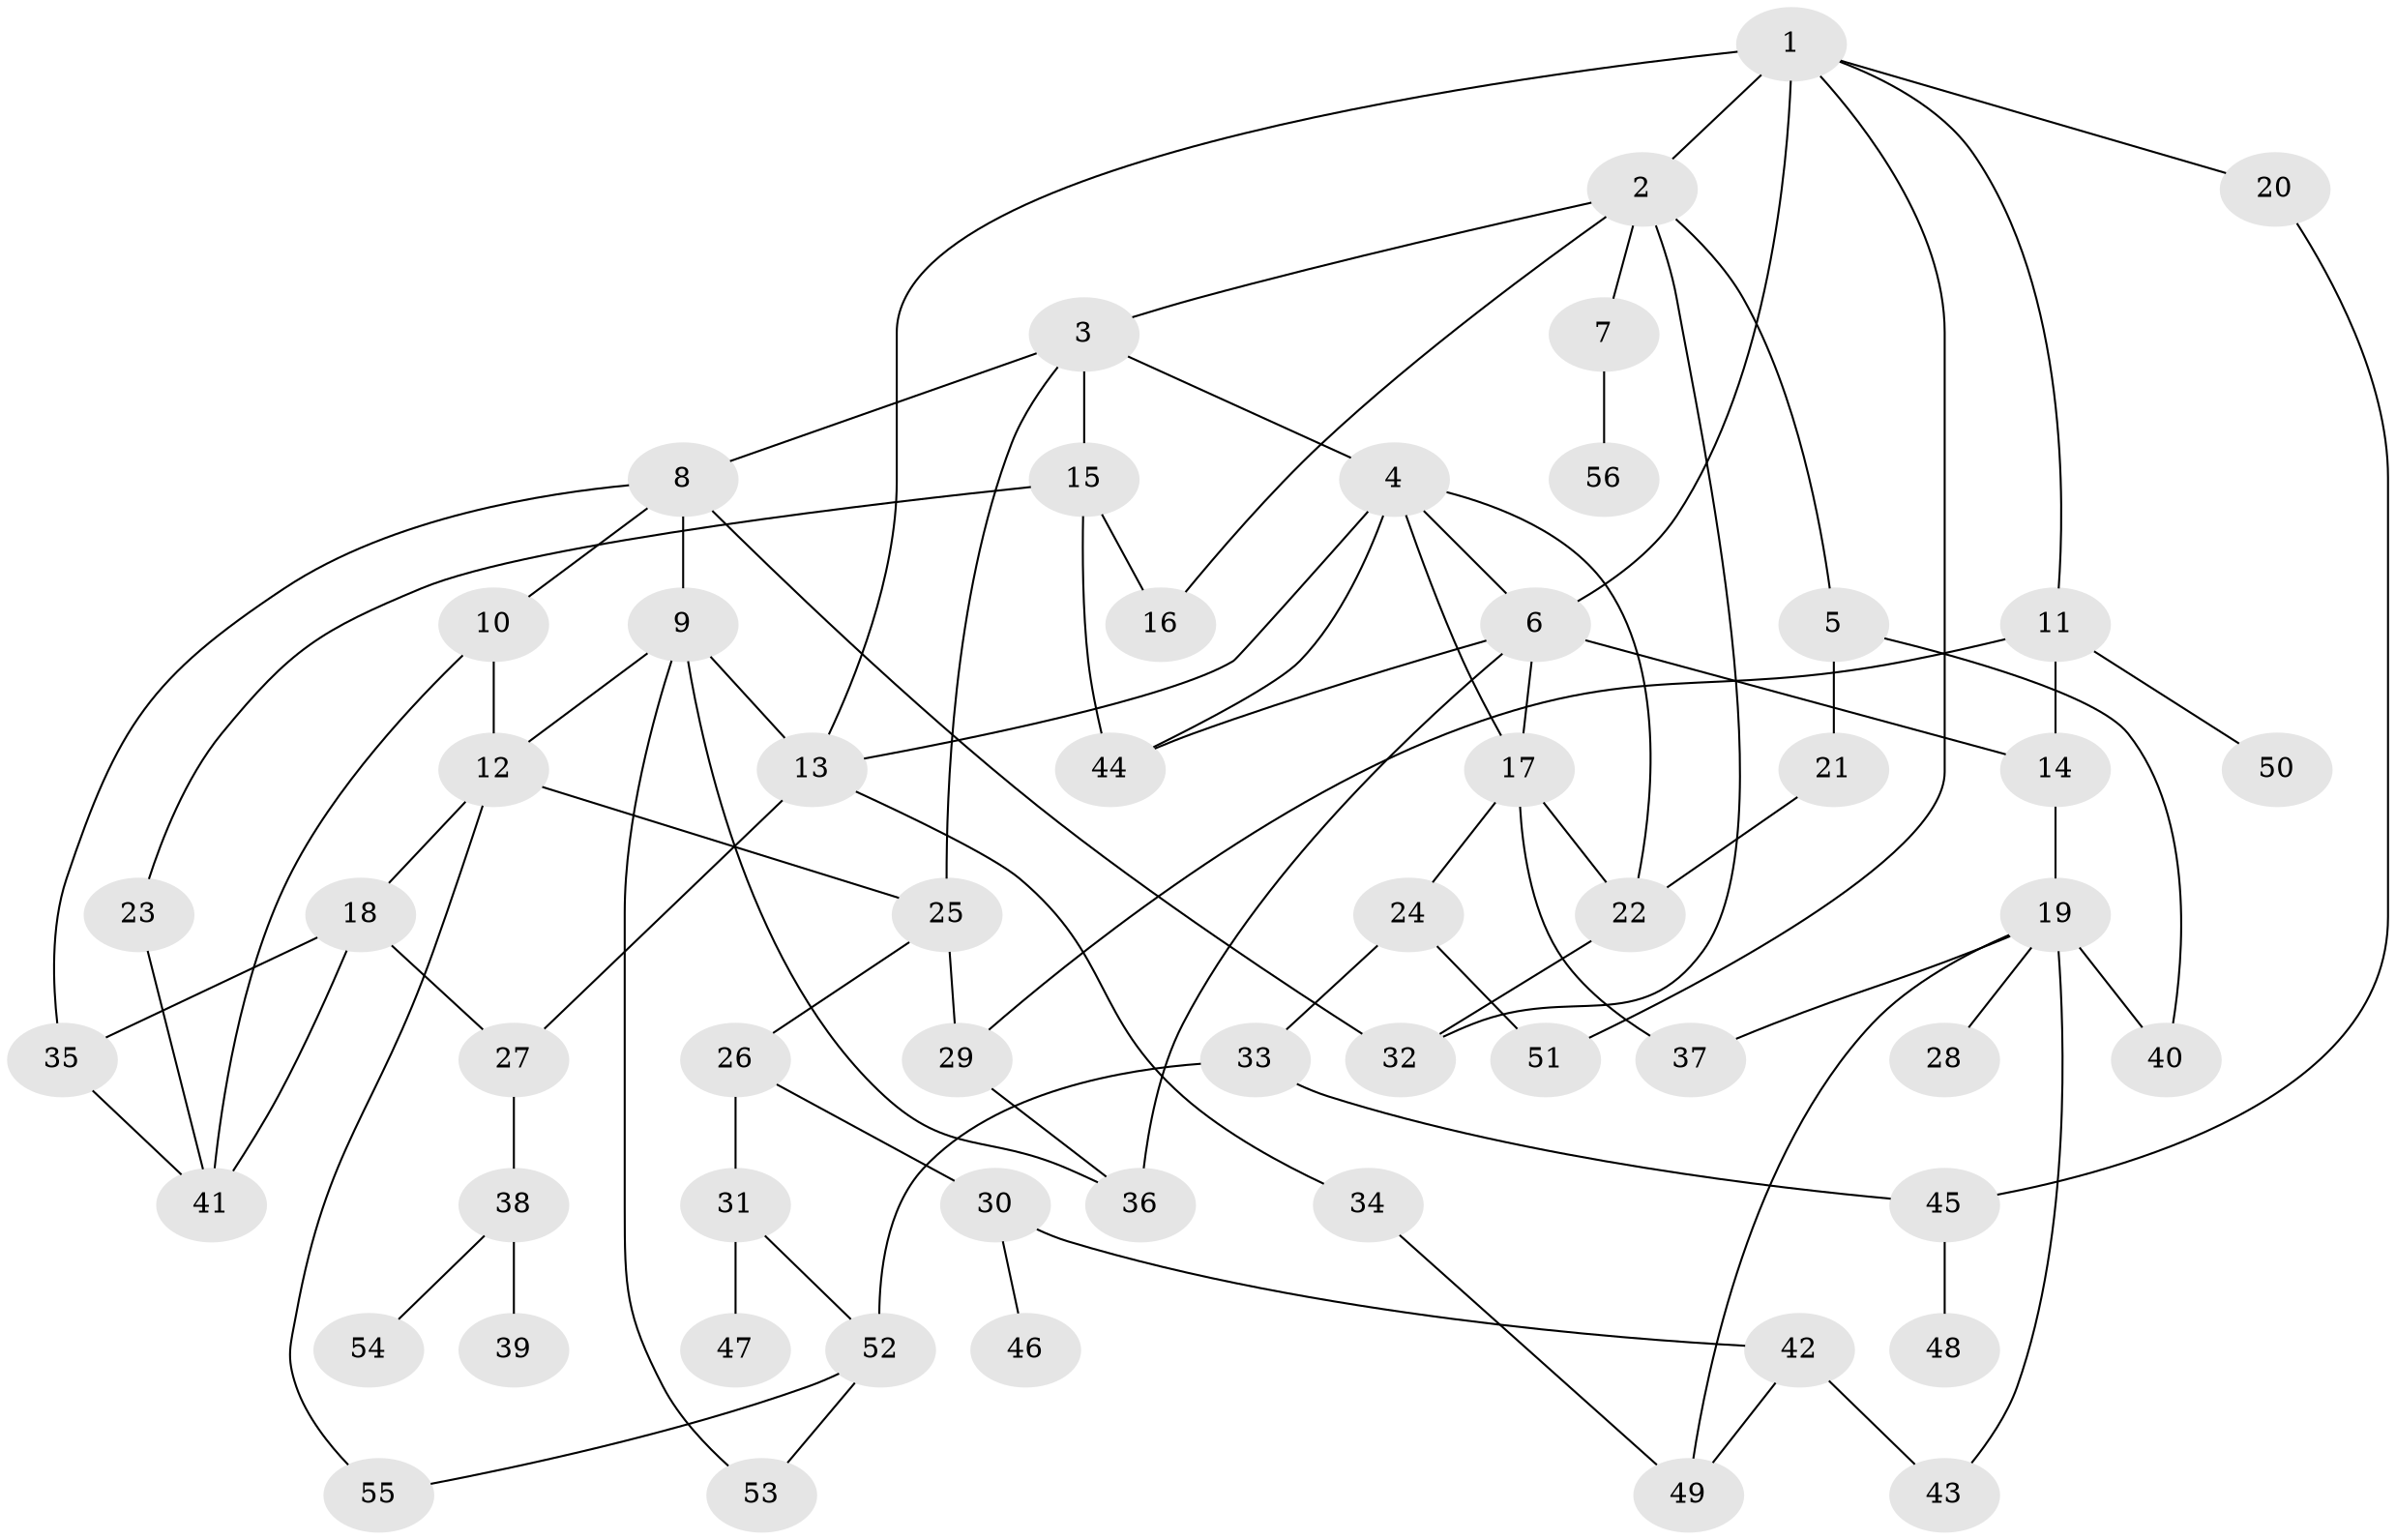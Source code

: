 // original degree distribution, {7: 0.012658227848101266, 6: 0.05063291139240506, 5: 0.05063291139240506, 3: 0.27848101265822783, 2: 0.31645569620253167, 4: 0.1518987341772152, 1: 0.13924050632911392}
// Generated by graph-tools (version 1.1) at 2025/49/03/04/25 22:49:01]
// undirected, 56 vertices, 87 edges
graph export_dot {
  node [color=gray90,style=filled];
  1;
  2;
  3;
  4;
  5;
  6;
  7;
  8;
  9;
  10;
  11;
  12;
  13;
  14;
  15;
  16;
  17;
  18;
  19;
  20;
  21;
  22;
  23;
  24;
  25;
  26;
  27;
  28;
  29;
  30;
  31;
  32;
  33;
  34;
  35;
  36;
  37;
  38;
  39;
  40;
  41;
  42;
  43;
  44;
  45;
  46;
  47;
  48;
  49;
  50;
  51;
  52;
  53;
  54;
  55;
  56;
  1 -- 2 [weight=1.0];
  1 -- 6 [weight=2.0];
  1 -- 11 [weight=1.0];
  1 -- 13 [weight=1.0];
  1 -- 20 [weight=1.0];
  1 -- 51 [weight=1.0];
  2 -- 3 [weight=1.0];
  2 -- 5 [weight=1.0];
  2 -- 7 [weight=1.0];
  2 -- 16 [weight=1.0];
  2 -- 32 [weight=1.0];
  3 -- 4 [weight=1.0];
  3 -- 8 [weight=1.0];
  3 -- 15 [weight=1.0];
  3 -- 25 [weight=1.0];
  4 -- 6 [weight=1.0];
  4 -- 13 [weight=1.0];
  4 -- 17 [weight=1.0];
  4 -- 22 [weight=1.0];
  4 -- 44 [weight=1.0];
  5 -- 21 [weight=1.0];
  5 -- 40 [weight=1.0];
  6 -- 14 [weight=2.0];
  6 -- 17 [weight=1.0];
  6 -- 36 [weight=1.0];
  6 -- 44 [weight=1.0];
  7 -- 56 [weight=1.0];
  8 -- 9 [weight=1.0];
  8 -- 10 [weight=1.0];
  8 -- 32 [weight=1.0];
  8 -- 35 [weight=1.0];
  9 -- 12 [weight=1.0];
  9 -- 13 [weight=1.0];
  9 -- 36 [weight=1.0];
  9 -- 53 [weight=1.0];
  10 -- 12 [weight=1.0];
  10 -- 41 [weight=1.0];
  11 -- 14 [weight=1.0];
  11 -- 29 [weight=1.0];
  11 -- 50 [weight=1.0];
  12 -- 18 [weight=1.0];
  12 -- 25 [weight=1.0];
  12 -- 55 [weight=1.0];
  13 -- 27 [weight=1.0];
  13 -- 34 [weight=1.0];
  14 -- 19 [weight=1.0];
  15 -- 16 [weight=1.0];
  15 -- 23 [weight=1.0];
  15 -- 44 [weight=1.0];
  17 -- 22 [weight=1.0];
  17 -- 24 [weight=1.0];
  17 -- 37 [weight=1.0];
  18 -- 27 [weight=1.0];
  18 -- 35 [weight=1.0];
  18 -- 41 [weight=1.0];
  19 -- 28 [weight=1.0];
  19 -- 37 [weight=1.0];
  19 -- 40 [weight=2.0];
  19 -- 43 [weight=1.0];
  19 -- 49 [weight=1.0];
  20 -- 45 [weight=1.0];
  21 -- 22 [weight=1.0];
  22 -- 32 [weight=1.0];
  23 -- 41 [weight=1.0];
  24 -- 33 [weight=1.0];
  24 -- 51 [weight=1.0];
  25 -- 26 [weight=1.0];
  25 -- 29 [weight=1.0];
  26 -- 30 [weight=1.0];
  26 -- 31 [weight=1.0];
  27 -- 38 [weight=1.0];
  29 -- 36 [weight=1.0];
  30 -- 42 [weight=1.0];
  30 -- 46 [weight=1.0];
  31 -- 47 [weight=1.0];
  31 -- 52 [weight=1.0];
  33 -- 45 [weight=1.0];
  33 -- 52 [weight=1.0];
  34 -- 49 [weight=1.0];
  35 -- 41 [weight=1.0];
  38 -- 39 [weight=1.0];
  38 -- 54 [weight=1.0];
  42 -- 43 [weight=1.0];
  42 -- 49 [weight=1.0];
  45 -- 48 [weight=1.0];
  52 -- 53 [weight=1.0];
  52 -- 55 [weight=1.0];
}
